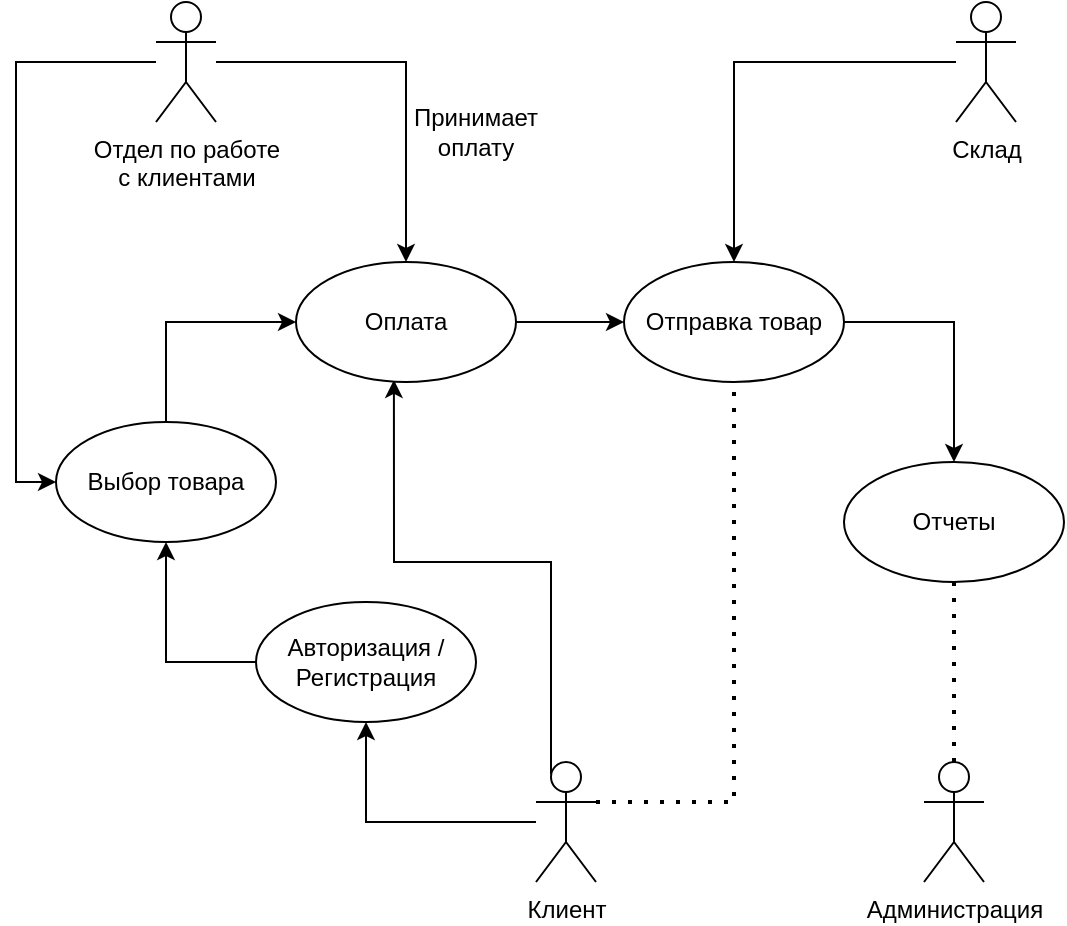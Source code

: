<mxfile version="24.4.13" type="device" pages="2">
  <diagram name="Страница — 1" id="mYsYVwVkx-rroYLoCb-7">
    <mxGraphModel dx="1533" dy="747" grid="1" gridSize="10" guides="1" tooltips="1" connect="1" arrows="1" fold="1" page="1" pageScale="1" pageWidth="827" pageHeight="1169" math="0" shadow="0">
      <root>
        <mxCell id="0" />
        <mxCell id="1" parent="0" />
        <mxCell id="UWBFiXGFq8YknJHVYqF4-8" style="edgeStyle=orthogonalEdgeStyle;rounded=0;orthogonalLoop=1;jettySize=auto;html=1;entryX=0.5;entryY=1;entryDx=0;entryDy=0;" edge="1" parent="1" source="Vv3yjiv6IyjwbG-nQn-Y-1" target="UWBFiXGFq8YknJHVYqF4-3">
          <mxGeometry relative="1" as="geometry" />
        </mxCell>
        <mxCell id="UWBFiXGFq8YknJHVYqF4-20" style="edgeStyle=orthogonalEdgeStyle;rounded=0;orthogonalLoop=1;jettySize=auto;html=1;entryX=0.445;entryY=0.983;entryDx=0;entryDy=0;entryPerimeter=0;exitX=0.25;exitY=0.1;exitDx=0;exitDy=0;exitPerimeter=0;" edge="1" parent="1" source="Vv3yjiv6IyjwbG-nQn-Y-1" target="UWBFiXGFq8YknJHVYqF4-5">
          <mxGeometry relative="1" as="geometry">
            <mxPoint x="355" y="540" as="sourcePoint" />
            <mxPoint x="290" y="320" as="targetPoint" />
            <Array as="points">
              <mxPoint x="268" y="400" />
              <mxPoint x="189" y="400" />
            </Array>
          </mxGeometry>
        </mxCell>
        <mxCell id="Vv3yjiv6IyjwbG-nQn-Y-1" value="Клиент" style="shape=umlActor;verticalLabelPosition=bottom;verticalAlign=top;html=1;outlineConnect=0;" parent="1" vertex="1">
          <mxGeometry x="260" y="500" width="30" height="60" as="geometry" />
        </mxCell>
        <mxCell id="UWBFiXGFq8YknJHVYqF4-13" style="edgeStyle=orthogonalEdgeStyle;rounded=0;orthogonalLoop=1;jettySize=auto;html=1;" edge="1" parent="1" source="Vv3yjiv6IyjwbG-nQn-Y-2" target="UWBFiXGFq8YknJHVYqF4-6">
          <mxGeometry relative="1" as="geometry" />
        </mxCell>
        <mxCell id="Vv3yjiv6IyjwbG-nQn-Y-2" value="Склад" style="shape=umlActor;verticalLabelPosition=bottom;verticalAlign=top;html=1;outlineConnect=0;" parent="1" vertex="1">
          <mxGeometry x="470" y="120" width="30" height="60" as="geometry" />
        </mxCell>
        <mxCell id="UWBFiXGFq8YknJHVYqF4-14" style="edgeStyle=orthogonalEdgeStyle;rounded=0;orthogonalLoop=1;jettySize=auto;html=1;" edge="1" parent="1" source="Vv3yjiv6IyjwbG-nQn-Y-6" target="UWBFiXGFq8YknJHVYqF4-5">
          <mxGeometry relative="1" as="geometry" />
        </mxCell>
        <mxCell id="UWBFiXGFq8YknJHVYqF4-18" style="edgeStyle=orthogonalEdgeStyle;rounded=0;orthogonalLoop=1;jettySize=auto;html=1;entryX=0;entryY=0.5;entryDx=0;entryDy=0;" edge="1" parent="1" source="Vv3yjiv6IyjwbG-nQn-Y-6" target="UWBFiXGFq8YknJHVYqF4-4">
          <mxGeometry relative="1" as="geometry">
            <Array as="points">
              <mxPoint y="150" />
              <mxPoint y="360" />
            </Array>
          </mxGeometry>
        </mxCell>
        <mxCell id="Vv3yjiv6IyjwbG-nQn-Y-6" value="Отдел по работе&lt;div&gt;с клиентами&lt;/div&gt;" style="shape=umlActor;verticalLabelPosition=bottom;verticalAlign=top;html=1;outlineConnect=0;" parent="1" vertex="1">
          <mxGeometry x="70" y="120" width="30" height="60" as="geometry" />
        </mxCell>
        <mxCell id="UWBFiXGFq8YknJHVYqF4-9" style="edgeStyle=orthogonalEdgeStyle;rounded=0;orthogonalLoop=1;jettySize=auto;html=1;" edge="1" parent="1" source="UWBFiXGFq8YknJHVYqF4-3" target="UWBFiXGFq8YknJHVYqF4-4">
          <mxGeometry relative="1" as="geometry">
            <Array as="points">
              <mxPoint x="75" y="450" />
            </Array>
          </mxGeometry>
        </mxCell>
        <mxCell id="UWBFiXGFq8YknJHVYqF4-3" value="Авторизация / Регистрация" style="ellipse;whiteSpace=wrap;html=1;" vertex="1" parent="1">
          <mxGeometry x="120" y="420" width="110" height="60" as="geometry" />
        </mxCell>
        <mxCell id="UWBFiXGFq8YknJHVYqF4-10" style="edgeStyle=orthogonalEdgeStyle;rounded=0;orthogonalLoop=1;jettySize=auto;html=1;entryX=0;entryY=0.5;entryDx=0;entryDy=0;" edge="1" parent="1" source="UWBFiXGFq8YknJHVYqF4-4" target="UWBFiXGFq8YknJHVYqF4-5">
          <mxGeometry relative="1" as="geometry">
            <Array as="points">
              <mxPoint x="75" y="280" />
            </Array>
          </mxGeometry>
        </mxCell>
        <mxCell id="UWBFiXGFq8YknJHVYqF4-4" value="Выбор товара" style="ellipse;whiteSpace=wrap;html=1;" vertex="1" parent="1">
          <mxGeometry x="20" y="330" width="110" height="60" as="geometry" />
        </mxCell>
        <mxCell id="UWBFiXGFq8YknJHVYqF4-11" style="edgeStyle=orthogonalEdgeStyle;rounded=0;orthogonalLoop=1;jettySize=auto;html=1;" edge="1" parent="1" source="UWBFiXGFq8YknJHVYqF4-5" target="UWBFiXGFq8YknJHVYqF4-6">
          <mxGeometry relative="1" as="geometry" />
        </mxCell>
        <mxCell id="UWBFiXGFq8YknJHVYqF4-5" value="Оплата" style="ellipse;whiteSpace=wrap;html=1;" vertex="1" parent="1">
          <mxGeometry x="140" y="250" width="110" height="60" as="geometry" />
        </mxCell>
        <mxCell id="UWBFiXGFq8YknJHVYqF4-12" style="edgeStyle=orthogonalEdgeStyle;rounded=0;orthogonalLoop=1;jettySize=auto;html=1;" edge="1" parent="1" source="UWBFiXGFq8YknJHVYqF4-6" target="UWBFiXGFq8YknJHVYqF4-7">
          <mxGeometry relative="1" as="geometry">
            <Array as="points">
              <mxPoint x="469" y="280" />
            </Array>
          </mxGeometry>
        </mxCell>
        <mxCell id="UWBFiXGFq8YknJHVYqF4-6" value="Отправка товар" style="ellipse;whiteSpace=wrap;html=1;" vertex="1" parent="1">
          <mxGeometry x="304" y="250" width="110" height="60" as="geometry" />
        </mxCell>
        <mxCell id="UWBFiXGFq8YknJHVYqF4-7" value="Отчеты" style="ellipse;whiteSpace=wrap;html=1;" vertex="1" parent="1">
          <mxGeometry x="414" y="350" width="110" height="60" as="geometry" />
        </mxCell>
        <mxCell id="UWBFiXGFq8YknJHVYqF4-15" value="Администрация" style="shape=umlActor;verticalLabelPosition=bottom;verticalAlign=top;html=1;outlineConnect=0;" vertex="1" parent="1">
          <mxGeometry x="454" y="500" width="30" height="60" as="geometry" />
        </mxCell>
        <mxCell id="UWBFiXGFq8YknJHVYqF4-21" value="" style="endArrow=none;dashed=1;html=1;dashPattern=1 3;strokeWidth=2;rounded=0;entryX=0.5;entryY=1;entryDx=0;entryDy=0;exitX=1;exitY=0.333;exitDx=0;exitDy=0;exitPerimeter=0;" edge="1" parent="1" source="Vv3yjiv6IyjwbG-nQn-Y-1" target="UWBFiXGFq8YknJHVYqF4-6">
          <mxGeometry width="50" height="50" relative="1" as="geometry">
            <mxPoint x="300" y="410" as="sourcePoint" />
            <mxPoint x="350" y="360" as="targetPoint" />
            <Array as="points">
              <mxPoint x="359" y="520" />
            </Array>
          </mxGeometry>
        </mxCell>
        <mxCell id="UWBFiXGFq8YknJHVYqF4-22" value="" style="endArrow=none;dashed=1;html=1;dashPattern=1 3;strokeWidth=2;rounded=0;entryX=0.5;entryY=1;entryDx=0;entryDy=0;exitX=0.5;exitY=0;exitDx=0;exitDy=0;exitPerimeter=0;" edge="1" parent="1" source="UWBFiXGFq8YknJHVYqF4-15" target="UWBFiXGFq8YknJHVYqF4-7">
          <mxGeometry width="50" height="50" relative="1" as="geometry">
            <mxPoint x="400" y="500" as="sourcePoint" />
            <mxPoint x="450" y="450" as="targetPoint" />
          </mxGeometry>
        </mxCell>
        <mxCell id="UWBFiXGFq8YknJHVYqF4-23" value="Принимает оплату" style="text;html=1;align=center;verticalAlign=middle;whiteSpace=wrap;rounded=0;" vertex="1" parent="1">
          <mxGeometry x="200" y="170" width="60" height="30" as="geometry" />
        </mxCell>
      </root>
    </mxGraphModel>
  </diagram>
  <diagram id="iXlgUyKxgDyU8lrjeCAE" name="Страница — 2">
    <mxGraphModel grid="1" page="1" gridSize="10" guides="1" tooltips="1" connect="1" arrows="1" fold="1" pageScale="1" pageWidth="827" pageHeight="1169" math="0" shadow="0">
      <root>
        <mxCell id="0" />
        <mxCell id="1" parent="0" />
      </root>
    </mxGraphModel>
  </diagram>
</mxfile>
